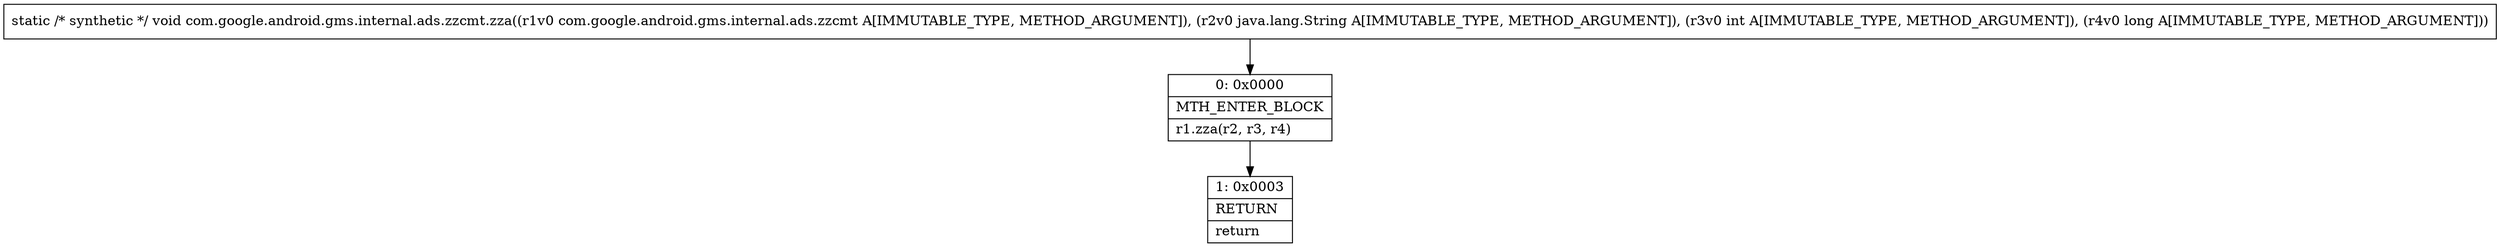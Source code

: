 digraph "CFG forcom.google.android.gms.internal.ads.zzcmt.zza(Lcom\/google\/android\/gms\/internal\/ads\/zzcmt;Ljava\/lang\/String;IJ)V" {
Node_0 [shape=record,label="{0\:\ 0x0000|MTH_ENTER_BLOCK\l|r1.zza(r2, r3, r4)\l}"];
Node_1 [shape=record,label="{1\:\ 0x0003|RETURN\l|return\l}"];
MethodNode[shape=record,label="{static \/* synthetic *\/ void com.google.android.gms.internal.ads.zzcmt.zza((r1v0 com.google.android.gms.internal.ads.zzcmt A[IMMUTABLE_TYPE, METHOD_ARGUMENT]), (r2v0 java.lang.String A[IMMUTABLE_TYPE, METHOD_ARGUMENT]), (r3v0 int A[IMMUTABLE_TYPE, METHOD_ARGUMENT]), (r4v0 long A[IMMUTABLE_TYPE, METHOD_ARGUMENT])) }"];
MethodNode -> Node_0;
Node_0 -> Node_1;
}


